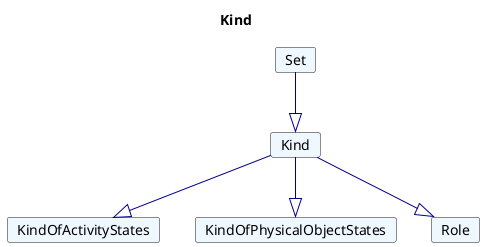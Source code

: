 @startuml
Title Kind 

Card Kind #F0F8FF [
Kind
]
Card Set #F0F8FF [
Set
]
Set --|> Kind  #00008B 
Card KindOfActivityStates #F0F8FF [
KindOfActivityStates
]
Kind --|> KindOfActivityStates  #00008B 
Card KindOfPhysicalObjectStates #F0F8FF [
KindOfPhysicalObjectStates
]
Kind --|> KindOfPhysicalObjectStates  #00008B 
Card Role #F0F8FF [
Role
]
Kind --|> Role  #00008B 
@enduml